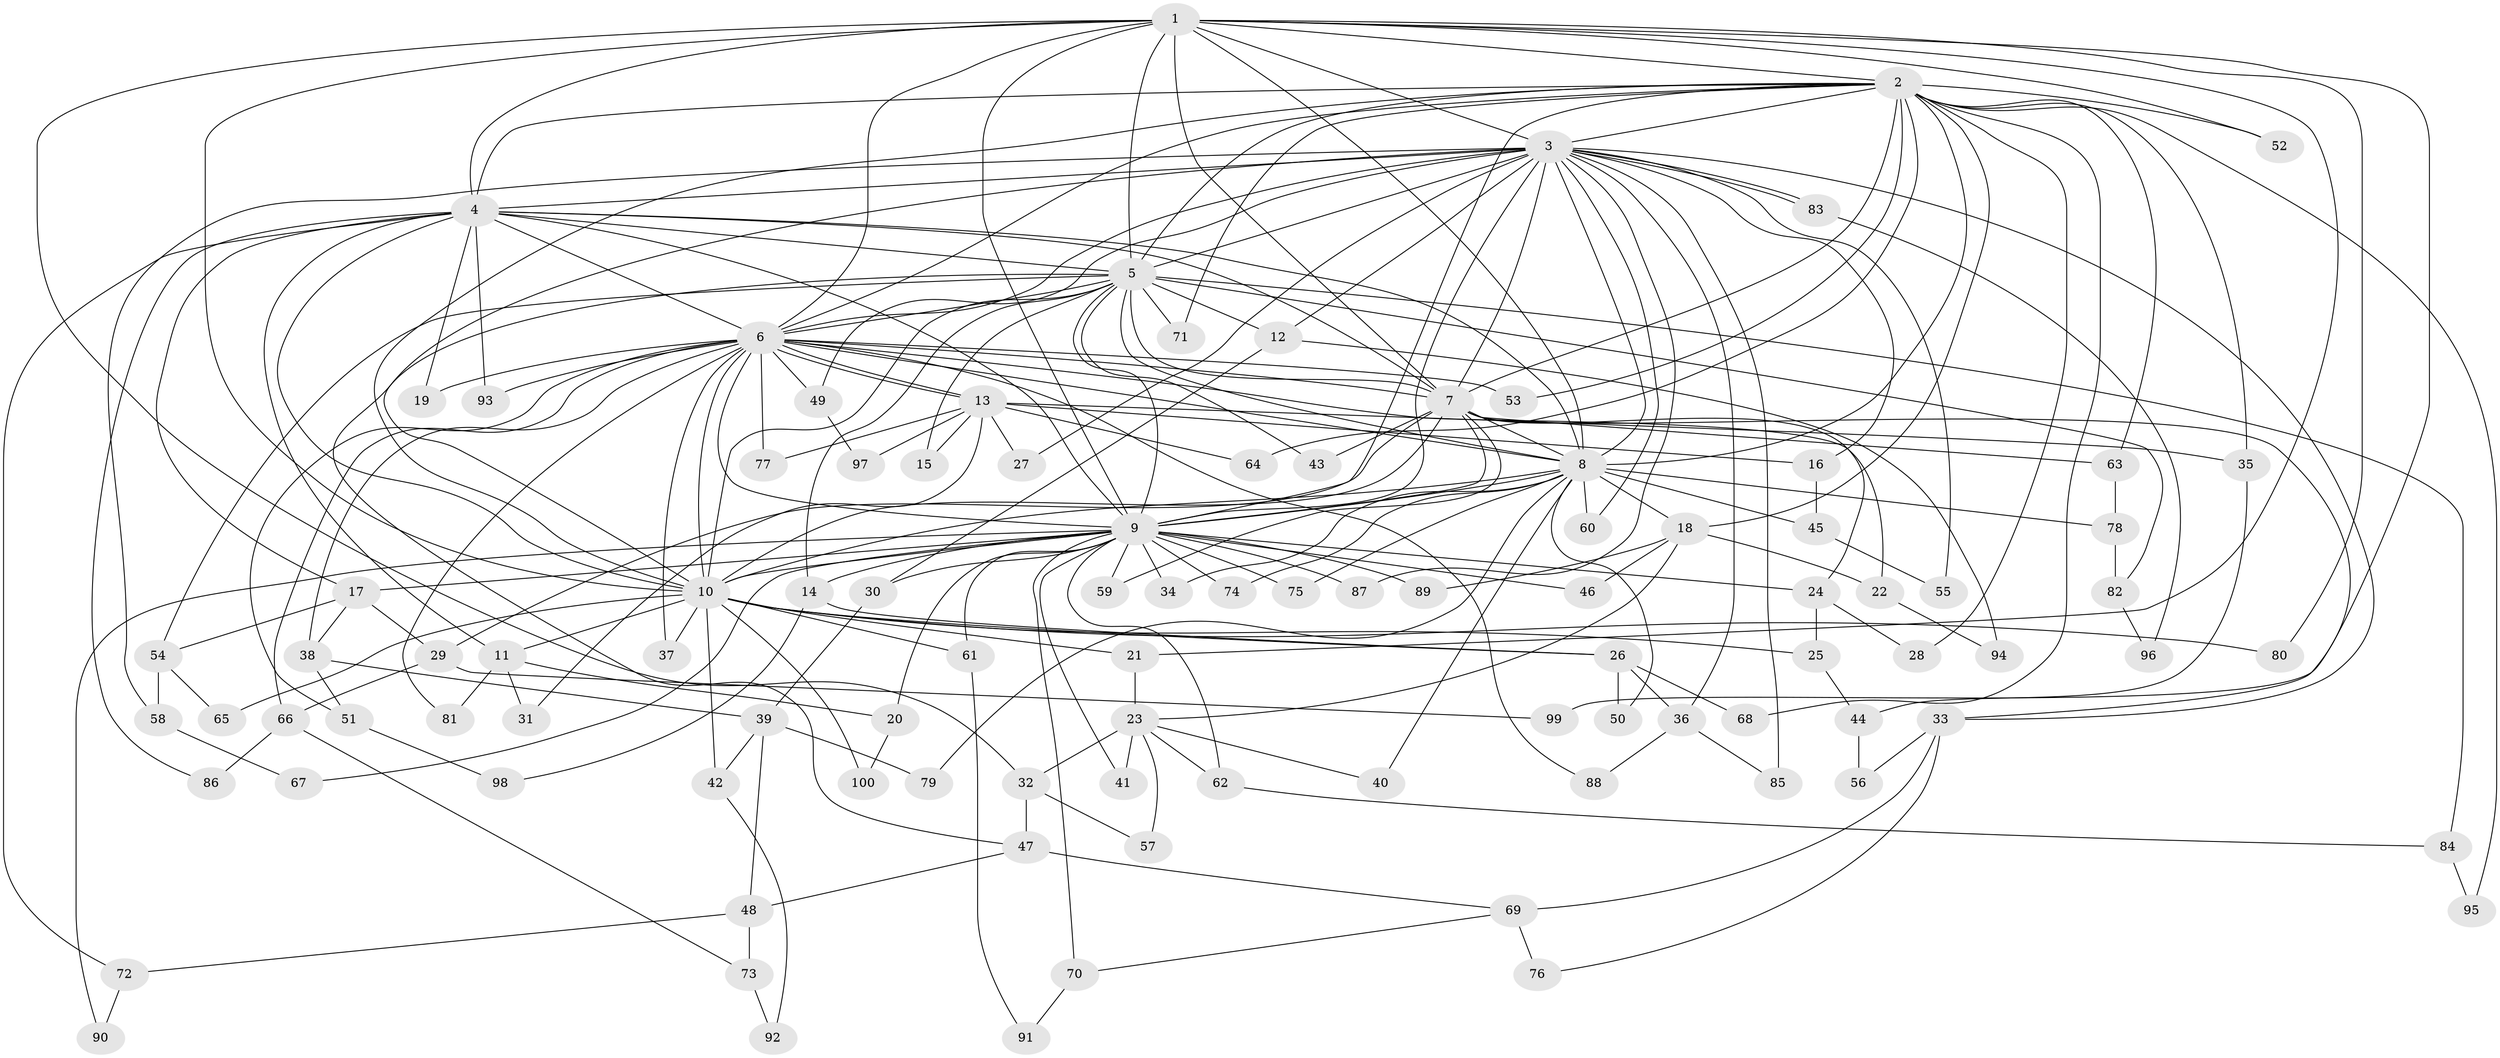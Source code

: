 // Generated by graph-tools (version 1.1) at 2025/38/02/21/25 10:38:53]
// undirected, 100 vertices, 225 edges
graph export_dot {
graph [start="1"]
  node [color=gray90,style=filled];
  1;
  2;
  3;
  4;
  5;
  6;
  7;
  8;
  9;
  10;
  11;
  12;
  13;
  14;
  15;
  16;
  17;
  18;
  19;
  20;
  21;
  22;
  23;
  24;
  25;
  26;
  27;
  28;
  29;
  30;
  31;
  32;
  33;
  34;
  35;
  36;
  37;
  38;
  39;
  40;
  41;
  42;
  43;
  44;
  45;
  46;
  47;
  48;
  49;
  50;
  51;
  52;
  53;
  54;
  55;
  56;
  57;
  58;
  59;
  60;
  61;
  62;
  63;
  64;
  65;
  66;
  67;
  68;
  69;
  70;
  71;
  72;
  73;
  74;
  75;
  76;
  77;
  78;
  79;
  80;
  81;
  82;
  83;
  84;
  85;
  86;
  87;
  88;
  89;
  90;
  91;
  92;
  93;
  94;
  95;
  96;
  97;
  98;
  99;
  100;
  1 -- 2;
  1 -- 3;
  1 -- 4;
  1 -- 5;
  1 -- 6;
  1 -- 7;
  1 -- 8;
  1 -- 9;
  1 -- 10;
  1 -- 21;
  1 -- 32;
  1 -- 52;
  1 -- 80;
  1 -- 99;
  2 -- 3;
  2 -- 4;
  2 -- 5;
  2 -- 6;
  2 -- 7;
  2 -- 8;
  2 -- 9;
  2 -- 10;
  2 -- 18;
  2 -- 28;
  2 -- 35;
  2 -- 52;
  2 -- 53;
  2 -- 63;
  2 -- 64;
  2 -- 68;
  2 -- 71;
  2 -- 95;
  3 -- 4;
  3 -- 5;
  3 -- 6;
  3 -- 7;
  3 -- 8;
  3 -- 9;
  3 -- 10;
  3 -- 12;
  3 -- 16;
  3 -- 27;
  3 -- 33;
  3 -- 36;
  3 -- 49;
  3 -- 55;
  3 -- 58;
  3 -- 60;
  3 -- 83;
  3 -- 83;
  3 -- 85;
  3 -- 87;
  4 -- 5;
  4 -- 6;
  4 -- 7;
  4 -- 8;
  4 -- 9;
  4 -- 10;
  4 -- 11;
  4 -- 17;
  4 -- 19;
  4 -- 72;
  4 -- 86;
  4 -- 93;
  5 -- 6;
  5 -- 7;
  5 -- 8;
  5 -- 9;
  5 -- 10;
  5 -- 12;
  5 -- 14;
  5 -- 15;
  5 -- 43;
  5 -- 47;
  5 -- 54;
  5 -- 71;
  5 -- 82;
  5 -- 84;
  6 -- 7;
  6 -- 8;
  6 -- 9;
  6 -- 10;
  6 -- 13;
  6 -- 13;
  6 -- 19;
  6 -- 22;
  6 -- 37;
  6 -- 38;
  6 -- 49;
  6 -- 51;
  6 -- 53;
  6 -- 66;
  6 -- 77;
  6 -- 81;
  6 -- 88;
  6 -- 93;
  7 -- 8;
  7 -- 9;
  7 -- 10;
  7 -- 24;
  7 -- 29;
  7 -- 33;
  7 -- 43;
  7 -- 59;
  7 -- 63;
  8 -- 9;
  8 -- 10;
  8 -- 18;
  8 -- 34;
  8 -- 40;
  8 -- 45;
  8 -- 50;
  8 -- 60;
  8 -- 74;
  8 -- 75;
  8 -- 78;
  8 -- 79;
  9 -- 10;
  9 -- 14;
  9 -- 17;
  9 -- 20;
  9 -- 24;
  9 -- 30;
  9 -- 34;
  9 -- 41;
  9 -- 46;
  9 -- 59;
  9 -- 61;
  9 -- 62;
  9 -- 67;
  9 -- 70;
  9 -- 74;
  9 -- 75;
  9 -- 87;
  9 -- 89;
  9 -- 90;
  10 -- 11;
  10 -- 21;
  10 -- 25;
  10 -- 26;
  10 -- 37;
  10 -- 42;
  10 -- 61;
  10 -- 65;
  10 -- 80;
  10 -- 100;
  11 -- 20;
  11 -- 31;
  11 -- 81;
  12 -- 30;
  12 -- 94;
  13 -- 15;
  13 -- 16;
  13 -- 27;
  13 -- 31;
  13 -- 35;
  13 -- 64;
  13 -- 77;
  13 -- 97;
  14 -- 26;
  14 -- 98;
  16 -- 45;
  17 -- 29;
  17 -- 38;
  17 -- 54;
  18 -- 22;
  18 -- 23;
  18 -- 46;
  18 -- 89;
  20 -- 100;
  21 -- 23;
  22 -- 94;
  23 -- 32;
  23 -- 40;
  23 -- 41;
  23 -- 57;
  23 -- 62;
  24 -- 25;
  24 -- 28;
  25 -- 44;
  26 -- 36;
  26 -- 50;
  26 -- 68;
  29 -- 66;
  29 -- 99;
  30 -- 39;
  32 -- 47;
  32 -- 57;
  33 -- 56;
  33 -- 69;
  33 -- 76;
  35 -- 44;
  36 -- 85;
  36 -- 88;
  38 -- 39;
  38 -- 51;
  39 -- 42;
  39 -- 48;
  39 -- 79;
  42 -- 92;
  44 -- 56;
  45 -- 55;
  47 -- 48;
  47 -- 69;
  48 -- 72;
  48 -- 73;
  49 -- 97;
  51 -- 98;
  54 -- 58;
  54 -- 65;
  58 -- 67;
  61 -- 91;
  62 -- 84;
  63 -- 78;
  66 -- 73;
  66 -- 86;
  69 -- 70;
  69 -- 76;
  70 -- 91;
  72 -- 90;
  73 -- 92;
  78 -- 82;
  82 -- 96;
  83 -- 96;
  84 -- 95;
}
